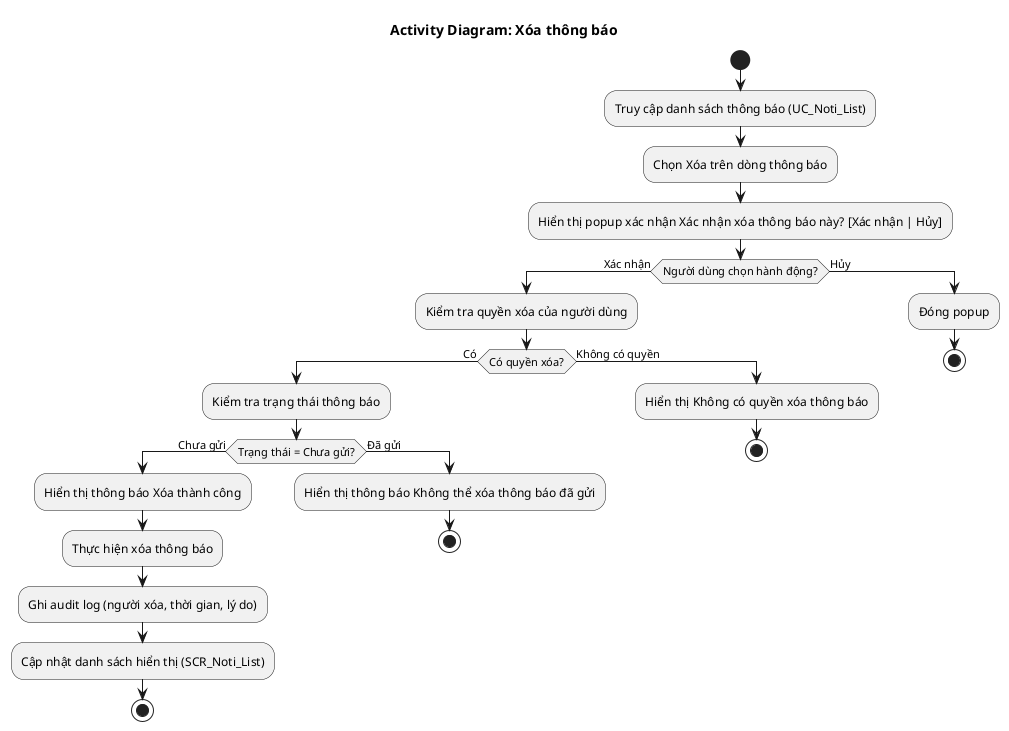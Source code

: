 @startuml AD_Noti_Delete
!pragma layout smetana
title Activity Diagram: Xóa thông báo

start
:Truy cập danh sách thông báo (UC_Noti_List);
:Chọn Xóa trên dòng thông báo;
:Hiển thị popup xác nhận Xác nhận xóa thông báo này? [Xác nhận | Hủy];
if (Người dùng chọn hành động?) then (Xác nhận)
    :Kiểm tra quyền xóa của người dùng;
    if (Có quyền xóa?) then (Có)
        :Kiểm tra trạng thái thông báo;
        if (Trạng thái = Chưa gửi?) then (Chưa gửi)
            :Hiển thị thông báo Xóa thành công;
            :Thực hiện xóa thông báo;
            :Ghi audit log (người xóa, thời gian, lý do);
            :Cập nhật danh sách hiển thị (SCR_Noti_List);
            stop
        else (Đã gửi)
            :Hiển thị thông báo Không thể xóa thông báo đã gửi;
            stop
        endif
    else (Không có quyền)
        :Hiển thị Không có quyền xóa thông báo;
        stop
    endif
else (Hủy)
    :Đóng popup;
    stop
endif

@enduml

